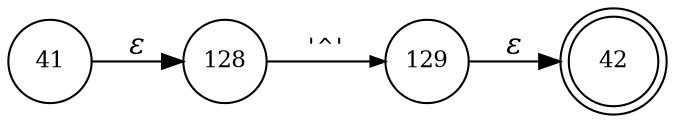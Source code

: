 digraph ATN {
rankdir=LR;
s42[fontsize=11, label="42", shape=doublecircle, fixedsize=true, width=.6];
s128[fontsize=11,label="128", shape=circle, fixedsize=true, width=.55, peripheries=1];
s129[fontsize=11,label="129", shape=circle, fixedsize=true, width=.55, peripheries=1];
s41[fontsize=11,label="41", shape=circle, fixedsize=true, width=.55, peripheries=1];
s41 -> s128 [fontname="Times-Italic", label="&epsilon;"];
s128 -> s129 [fontsize=11, fontname="Courier", arrowsize=.7, label = "'^'", arrowhead = normal];
s129 -> s42 [fontname="Times-Italic", label="&epsilon;"];
}
